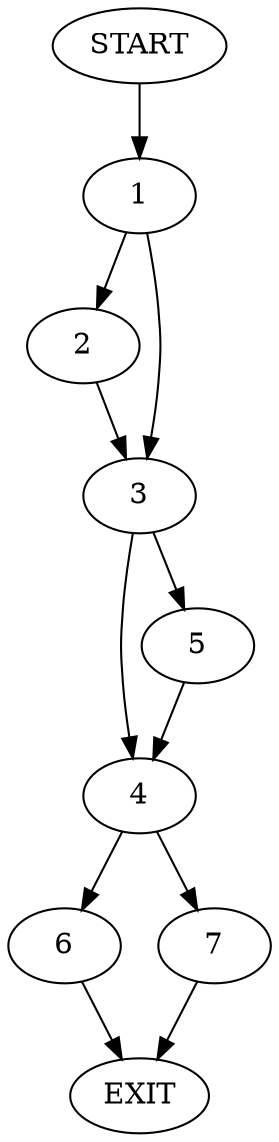 digraph {
0 [label="START"]
8 [label="EXIT"]
0 -> 1
1 -> 2
1 -> 3
2 -> 3
3 -> 4
3 -> 5
5 -> 4
4 -> 6
4 -> 7
7 -> 8
6 -> 8
}
